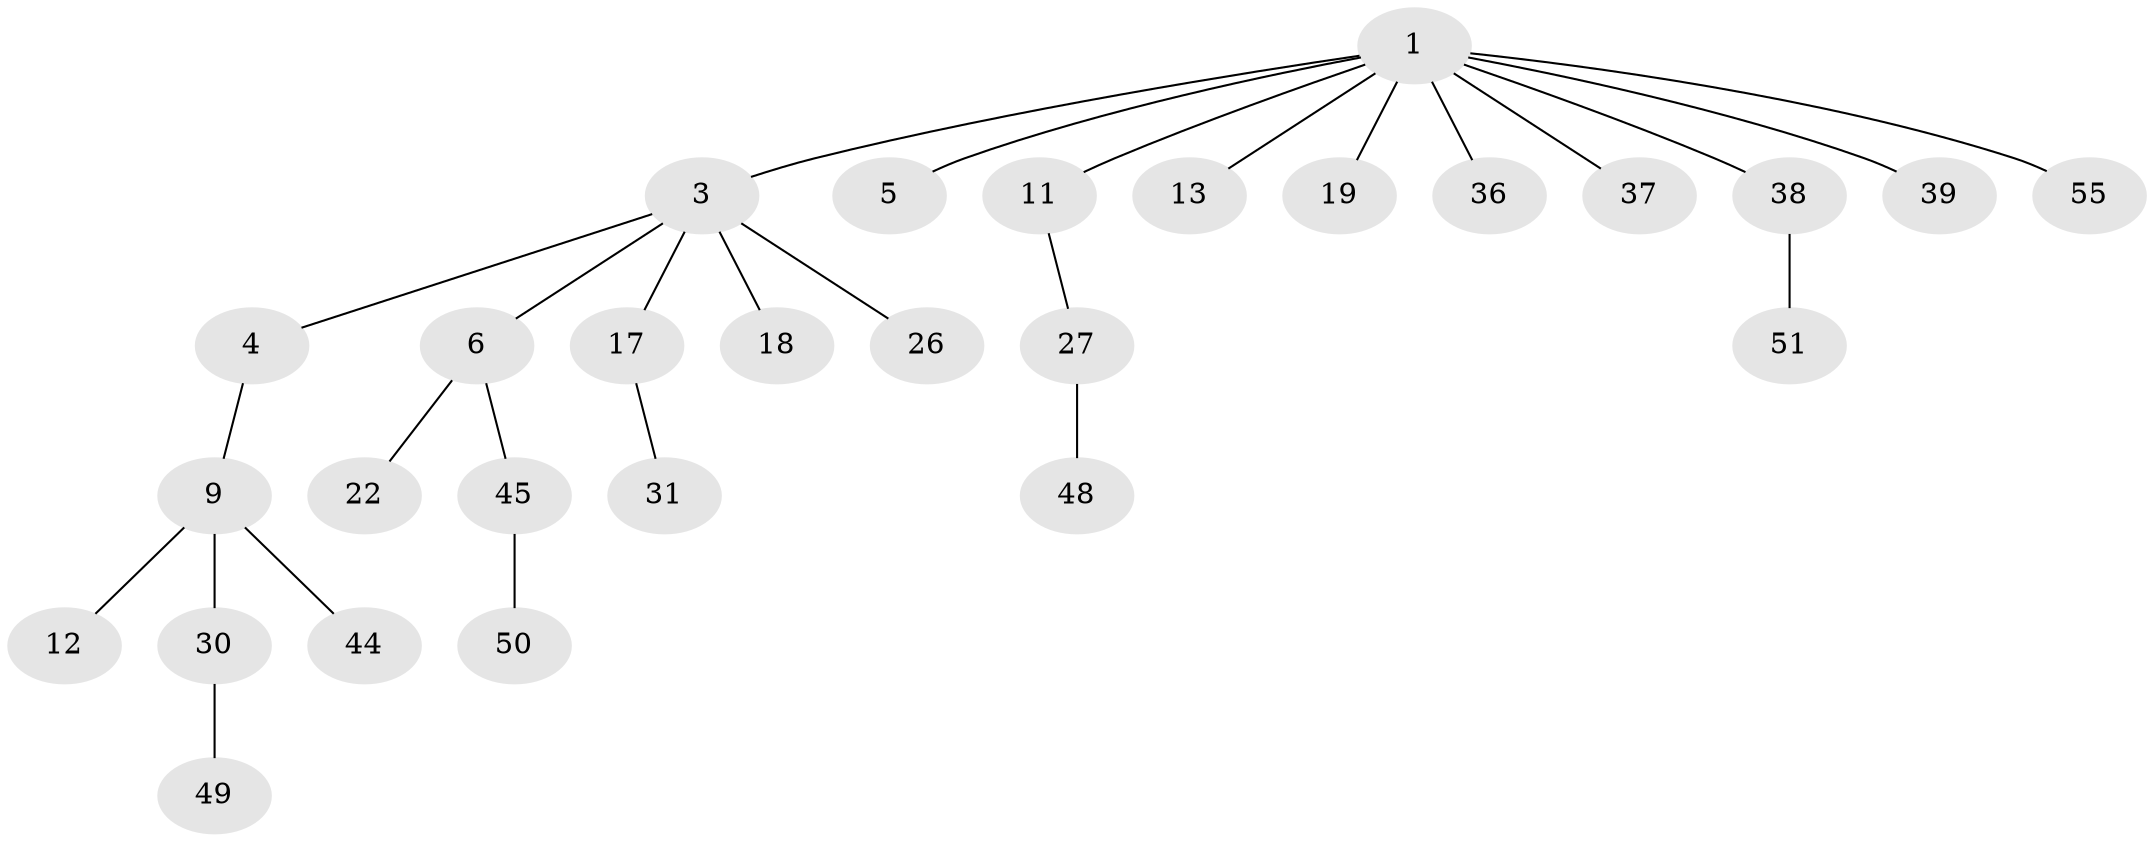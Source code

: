 // original degree distribution, {6: 0.017857142857142856, 3: 0.125, 5: 0.05357142857142857, 2: 0.35714285714285715, 4: 0.017857142857142856, 1: 0.42857142857142855}
// Generated by graph-tools (version 1.1) at 2025/15/03/09/25 04:15:34]
// undirected, 28 vertices, 27 edges
graph export_dot {
graph [start="1"]
  node [color=gray90,style=filled];
  1 [super="+2+29+47+8"];
  3 [super="+7"];
  4;
  5 [super="+15"];
  6;
  9 [super="+28"];
  11 [super="+14+41"];
  12 [super="+23"];
  13;
  17;
  18 [super="+42"];
  19 [super="+25"];
  22 [super="+40"];
  26 [super="+54+33"];
  27 [super="+52"];
  30;
  31;
  36;
  37;
  38 [super="+56"];
  39;
  44 [super="+46"];
  45;
  48;
  49;
  50;
  51;
  55;
  1 -- 3;
  1 -- 13;
  1 -- 11;
  1 -- 5;
  1 -- 38;
  1 -- 19;
  1 -- 36;
  1 -- 37;
  1 -- 55;
  1 -- 39;
  3 -- 4;
  3 -- 6;
  3 -- 17;
  3 -- 26;
  3 -- 18;
  4 -- 9;
  6 -- 22;
  6 -- 45;
  9 -- 12;
  9 -- 44;
  9 -- 30;
  11 -- 27;
  17 -- 31;
  27 -- 48;
  30 -- 49;
  38 -- 51;
  45 -- 50;
}
